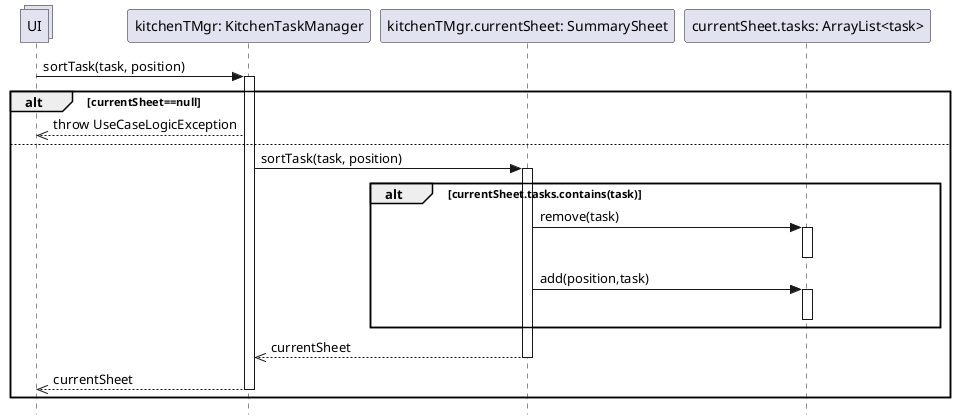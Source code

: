 @startuml Operazione 3
skinparam Style strictuml

collections UI

participant "kitchenTMgr: KitchenTaskManager" as ktm
UI -> ktm: sortTask(task, position)
activate ktm

alt currentSheet==null 
    UI <<-- ktm: throw UseCaseLogicException
else
    participant "kitchenTMgr.currentSheet: SummarySheet" as ss
    
    ktm -> ss: sortTask(task, position)
    activate ss
    participant "currentSheet.tasks: ArrayList<task>" as t
    
    alt currentSheet.tasks.contains(task)
        ss -> t: remove(task)
        activate t
        deactivate t
        ss -> t: add(position,task)
        activate t
        deactivate t
    end
    
    ktm <<-- ss: currentSheet
    deactivate ss
    UI <<-- ktm : currentSheet
    deactivate ktm
end

@enduml